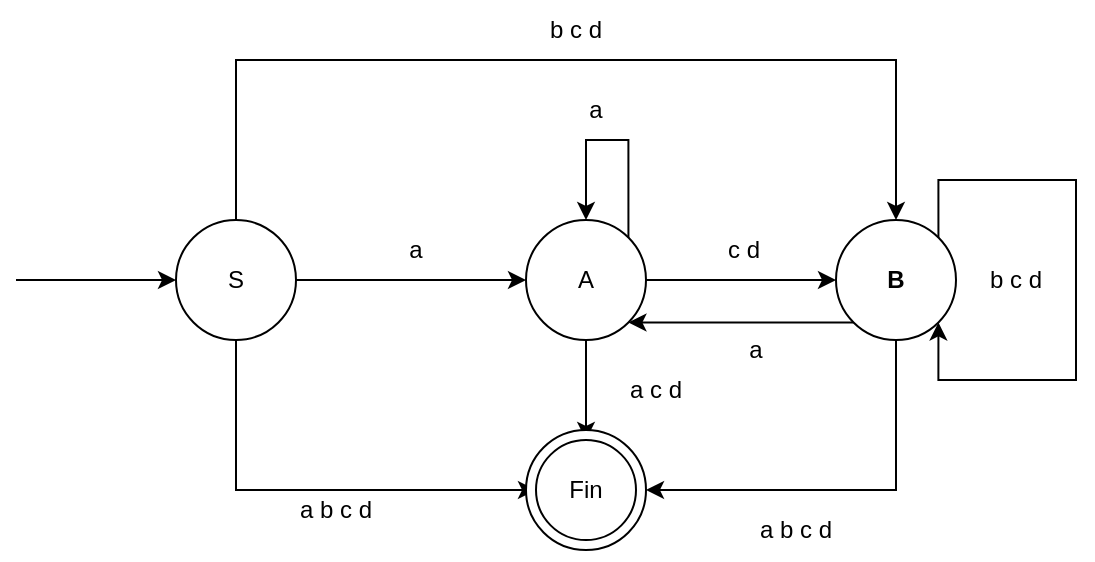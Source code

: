 <mxfile version="20.3.1" type="device"><diagram id="lzaZwcOa6FnET4YEXFbY" name="Страница 1"><mxGraphModel dx="1422" dy="794" grid="1" gridSize="10" guides="1" tooltips="1" connect="1" arrows="1" fold="1" page="1" pageScale="1" pageWidth="827" pageHeight="1169" math="0" shadow="0"><root><mxCell id="0"/><mxCell id="1" parent="0"/><mxCell id="ieJ2LM_Y6GPbio3KoZue-9" style="edgeStyle=orthogonalEdgeStyle;rounded=0;orthogonalLoop=1;jettySize=auto;html=1;exitX=0.5;exitY=1;exitDx=0;exitDy=0;entryX=0;entryY=0.5;entryDx=0;entryDy=0;" parent="1" source="ieJ2LM_Y6GPbio3KoZue-1" target="ieJ2LM_Y6GPbio3KoZue-7" edge="1"><mxGeometry relative="1" as="geometry"/></mxCell><mxCell id="ieJ2LM_Y6GPbio3KoZue-13" style="edgeStyle=orthogonalEdgeStyle;rounded=0;orthogonalLoop=1;jettySize=auto;html=1;exitX=1;exitY=0.5;exitDx=0;exitDy=0;entryX=0;entryY=0.5;entryDx=0;entryDy=0;" parent="1" source="ieJ2LM_Y6GPbio3KoZue-1" target="ieJ2LM_Y6GPbio3KoZue-3" edge="1"><mxGeometry relative="1" as="geometry"/></mxCell><mxCell id="ieJ2LM_Y6GPbio3KoZue-14" style="edgeStyle=orthogonalEdgeStyle;rounded=0;orthogonalLoop=1;jettySize=auto;html=1;exitX=0.5;exitY=0;exitDx=0;exitDy=0;entryX=0.5;entryY=0;entryDx=0;entryDy=0;" parent="1" source="ieJ2LM_Y6GPbio3KoZue-1" target="ieJ2LM_Y6GPbio3KoZue-4" edge="1"><mxGeometry relative="1" as="geometry"><Array as="points"><mxPoint x="190" y="90"/><mxPoint x="520" y="90"/></Array></mxGeometry></mxCell><mxCell id="ieJ2LM_Y6GPbio3KoZue-1" value="S" style="ellipse;whiteSpace=wrap;html=1;aspect=fixed;" parent="1" vertex="1"><mxGeometry x="160" y="170" width="60" height="60" as="geometry"/></mxCell><mxCell id="ieJ2LM_Y6GPbio3KoZue-10" style="edgeStyle=orthogonalEdgeStyle;rounded=0;orthogonalLoop=1;jettySize=auto;html=1;exitX=0.5;exitY=1;exitDx=0;exitDy=0;entryX=0.5;entryY=0;entryDx=0;entryDy=0;" parent="1" source="ieJ2LM_Y6GPbio3KoZue-3" target="ieJ2LM_Y6GPbio3KoZue-7" edge="1"><mxGeometry relative="1" as="geometry"/></mxCell><mxCell id="ieJ2LM_Y6GPbio3KoZue-19" style="edgeStyle=orthogonalEdgeStyle;rounded=0;orthogonalLoop=1;jettySize=auto;html=1;exitX=1;exitY=0.5;exitDx=0;exitDy=0;entryX=0;entryY=0.5;entryDx=0;entryDy=0;" parent="1" source="ieJ2LM_Y6GPbio3KoZue-3" target="ieJ2LM_Y6GPbio3KoZue-4" edge="1"><mxGeometry relative="1" as="geometry"/></mxCell><mxCell id="ieJ2LM_Y6GPbio3KoZue-3" value="A" style="ellipse;whiteSpace=wrap;html=1;aspect=fixed;" parent="1" vertex="1"><mxGeometry x="335" y="170" width="60" height="60" as="geometry"/></mxCell><mxCell id="ieJ2LM_Y6GPbio3KoZue-11" style="edgeStyle=orthogonalEdgeStyle;rounded=0;orthogonalLoop=1;jettySize=auto;html=1;exitX=0.5;exitY=1;exitDx=0;exitDy=0;entryX=1;entryY=0.5;entryDx=0;entryDy=0;" parent="1" source="ieJ2LM_Y6GPbio3KoZue-4" target="ieJ2LM_Y6GPbio3KoZue-6" edge="1"><mxGeometry relative="1" as="geometry"/></mxCell><mxCell id="ieJ2LM_Y6GPbio3KoZue-27" style="edgeStyle=orthogonalEdgeStyle;rounded=0;orthogonalLoop=1;jettySize=auto;html=1;exitX=0;exitY=1;exitDx=0;exitDy=0;entryX=1;entryY=1;entryDx=0;entryDy=0;" parent="1" source="ieJ2LM_Y6GPbio3KoZue-4" target="ieJ2LM_Y6GPbio3KoZue-3" edge="1"><mxGeometry relative="1" as="geometry"/></mxCell><mxCell id="ieJ2LM_Y6GPbio3KoZue-4" value="&lt;b&gt;B&lt;/b&gt;" style="ellipse;whiteSpace=wrap;html=1;aspect=fixed;" parent="1" vertex="1"><mxGeometry x="490" y="170" width="60" height="60" as="geometry"/></mxCell><mxCell id="ieJ2LM_Y6GPbio3KoZue-6" value="" style="ellipse;whiteSpace=wrap;html=1;aspect=fixed;" parent="1" vertex="1"><mxGeometry x="335" y="275" width="60" height="60" as="geometry"/></mxCell><mxCell id="ieJ2LM_Y6GPbio3KoZue-7" value="Fin" style="ellipse;whiteSpace=wrap;html=1;aspect=fixed;" parent="1" vertex="1"><mxGeometry x="340" y="280" width="50" height="50" as="geometry"/></mxCell><mxCell id="ieJ2LM_Y6GPbio3KoZue-15" value="a" style="text;html=1;strokeColor=none;fillColor=none;align=center;verticalAlign=middle;whiteSpace=wrap;rounded=0;" parent="1" vertex="1"><mxGeometry x="250" y="170" width="60" height="30" as="geometry"/></mxCell><mxCell id="ieJ2LM_Y6GPbio3KoZue-17" value="a b c d" style="text;html=1;strokeColor=none;fillColor=none;align=center;verticalAlign=middle;whiteSpace=wrap;rounded=0;" parent="1" vertex="1"><mxGeometry x="210" y="300" width="60" height="30" as="geometry"/></mxCell><mxCell id="ieJ2LM_Y6GPbio3KoZue-18" value="a c d" style="text;html=1;strokeColor=none;fillColor=none;align=center;verticalAlign=middle;whiteSpace=wrap;rounded=0;" parent="1" vertex="1"><mxGeometry x="370" y="240" width="60" height="30" as="geometry"/></mxCell><mxCell id="ieJ2LM_Y6GPbio3KoZue-20" value="c d" style="text;html=1;strokeColor=none;fillColor=none;align=center;verticalAlign=middle;whiteSpace=wrap;rounded=0;" parent="1" vertex="1"><mxGeometry x="414" y="170" width="60" height="30" as="geometry"/></mxCell><mxCell id="ieJ2LM_Y6GPbio3KoZue-21" style="edgeStyle=orthogonalEdgeStyle;rounded=0;orthogonalLoop=1;jettySize=auto;html=1;exitX=1;exitY=0;exitDx=0;exitDy=0;entryX=0.5;entryY=0;entryDx=0;entryDy=0;" parent="1" source="ieJ2LM_Y6GPbio3KoZue-3" target="ieJ2LM_Y6GPbio3KoZue-3" edge="1"><mxGeometry relative="1" as="geometry"><Array as="points"><mxPoint x="386" y="130"/><mxPoint x="365" y="130"/></Array></mxGeometry></mxCell><mxCell id="ieJ2LM_Y6GPbio3KoZue-22" value="a" style="text;html=1;strokeColor=none;fillColor=none;align=center;verticalAlign=middle;whiteSpace=wrap;rounded=0;" parent="1" vertex="1"><mxGeometry x="340" y="100" width="60" height="30" as="geometry"/></mxCell><mxCell id="ieJ2LM_Y6GPbio3KoZue-23" value="b c d" style="text;html=1;strokeColor=none;fillColor=none;align=center;verticalAlign=middle;whiteSpace=wrap;rounded=0;" parent="1" vertex="1"><mxGeometry x="330" y="60" width="60" height="30" as="geometry"/></mxCell><mxCell id="ieJ2LM_Y6GPbio3KoZue-24" value="a b c d" style="text;html=1;strokeColor=none;fillColor=none;align=center;verticalAlign=middle;whiteSpace=wrap;rounded=0;" parent="1" vertex="1"><mxGeometry x="440" y="310" width="60" height="30" as="geometry"/></mxCell><mxCell id="ieJ2LM_Y6GPbio3KoZue-25" style="edgeStyle=orthogonalEdgeStyle;rounded=0;orthogonalLoop=1;jettySize=auto;html=1;exitX=1;exitY=0;exitDx=0;exitDy=0;entryX=1;entryY=1;entryDx=0;entryDy=0;" parent="1" source="ieJ2LM_Y6GPbio3KoZue-4" target="ieJ2LM_Y6GPbio3KoZue-4" edge="1"><mxGeometry relative="1" as="geometry"><Array as="points"><mxPoint x="541" y="150"/><mxPoint x="610" y="150"/><mxPoint x="610" y="250"/><mxPoint x="541" y="250"/></Array></mxGeometry></mxCell><mxCell id="ieJ2LM_Y6GPbio3KoZue-26" value="b c d" style="text;html=1;strokeColor=none;fillColor=none;align=center;verticalAlign=middle;whiteSpace=wrap;rounded=0;" parent="1" vertex="1"><mxGeometry x="550" y="185" width="60" height="30" as="geometry"/></mxCell><mxCell id="ieJ2LM_Y6GPbio3KoZue-28" value="a" style="text;html=1;strokeColor=none;fillColor=none;align=center;verticalAlign=middle;whiteSpace=wrap;rounded=0;" parent="1" vertex="1"><mxGeometry x="420" y="220" width="60" height="30" as="geometry"/></mxCell><mxCell id="HizkHmmvx_UdwHV5v4tg-1" value="" style="endArrow=classic;html=1;rounded=0;entryX=0;entryY=0.5;entryDx=0;entryDy=0;" edge="1" parent="1" target="ieJ2LM_Y6GPbio3KoZue-1"><mxGeometry width="50" height="50" relative="1" as="geometry"><mxPoint x="80" y="200" as="sourcePoint"/><mxPoint x="440" y="380" as="targetPoint"/></mxGeometry></mxCell></root></mxGraphModel></diagram></mxfile>